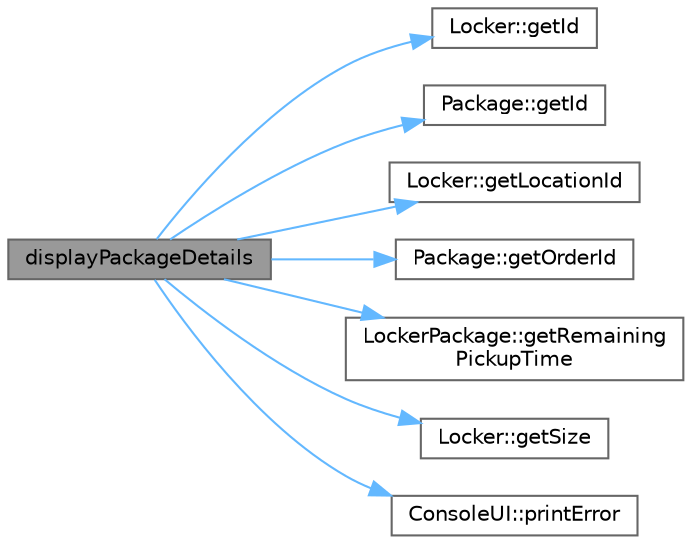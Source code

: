 digraph "displayPackageDetails"
{
 // INTERACTIVE_SVG=YES
 // LATEX_PDF_SIZE
  bgcolor="transparent";
  edge [fontname=Helvetica,fontsize=10,labelfontname=Helvetica,labelfontsize=10];
  node [fontname=Helvetica,fontsize=10,shape=box,height=0.2,width=0.4];
  rankdir="LR";
  Node1 [label="displayPackageDetails",height=0.2,width=0.4,color="gray40", fillcolor="grey60", style="filled", fontcolor="black",tooltip=" "];
  Node1 -> Node2 [color="steelblue1",style="solid"];
  Node2 [label="Locker::getId",height=0.2,width=0.4,color="grey40", fillcolor="white", style="filled",URL="$classLocker.html#a76faa8298698cbce78d95758df17719d",tooltip=" "];
  Node1 -> Node3 [color="steelblue1",style="solid"];
  Node3 [label="Package::getId",height=0.2,width=0.4,color="grey40", fillcolor="white", style="filled",URL="$classPackage.html#a647cea244dce70dffbf9d6dbc91b551c",tooltip=" "];
  Node1 -> Node4 [color="steelblue1",style="solid"];
  Node4 [label="Locker::getLocationId",height=0.2,width=0.4,color="grey40", fillcolor="white", style="filled",URL="$classLocker.html#aa62578b9fd81cd173e6c8573d7236329",tooltip=" "];
  Node1 -> Node5 [color="steelblue1",style="solid"];
  Node5 [label="Package::getOrderId",height=0.2,width=0.4,color="grey40", fillcolor="white", style="filled",URL="$classPackage.html#a531728871e6cb7dc44d50c47a0002bf8",tooltip=" "];
  Node1 -> Node6 [color="steelblue1",style="solid"];
  Node6 [label="LockerPackage::getRemaining\lPickupTime",height=0.2,width=0.4,color="grey40", fillcolor="white", style="filled",URL="$classLockerPackage.html#ae1e6f1e66902ee3bda27680decca0bb2",tooltip=" "];
  Node1 -> Node7 [color="steelblue1",style="solid"];
  Node7 [label="Locker::getSize",height=0.2,width=0.4,color="grey40", fillcolor="white", style="filled",URL="$classLocker.html#adfd61f1f06d712d921d386f55db00ce9",tooltip=" "];
  Node1 -> Node8 [color="steelblue1",style="solid"];
  Node8 [label="ConsoleUI::printError",height=0.2,width=0.4,color="grey40", fillcolor="white", style="filled",URL="$classConsoleUI.html#a1bc612857d44c2846b61cd7473ad5b9b",tooltip=" "];
}
